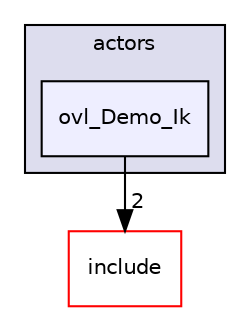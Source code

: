 digraph "src/overlays/actors/ovl_Demo_Ik" {
  compound=true
  node [ fontsize="10", fontname="Helvetica"];
  edge [ labelfontsize="10", labelfontname="Helvetica"];
  subgraph clusterdir_e93473484be31ce7bcb356bd643a22f8 {
    graph [ bgcolor="#ddddee", pencolor="black", label="actors" fontname="Helvetica", fontsize="10", URL="dir_e93473484be31ce7bcb356bd643a22f8.html"]
  dir_4044978ee1314cf579e2d6800411504e [shape=box, label="ovl_Demo_Ik", style="filled", fillcolor="#eeeeff", pencolor="black", URL="dir_4044978ee1314cf579e2d6800411504e.html"];
  }
  dir_d44c64559bbebec7f509842c48db8b23 [shape=box label="include" fillcolor="white" style="filled" color="red" URL="dir_d44c64559bbebec7f509842c48db8b23.html"];
  dir_4044978ee1314cf579e2d6800411504e->dir_d44c64559bbebec7f509842c48db8b23 [headlabel="2", labeldistance=1.5 headhref="dir_000159_000000.html"];
}
